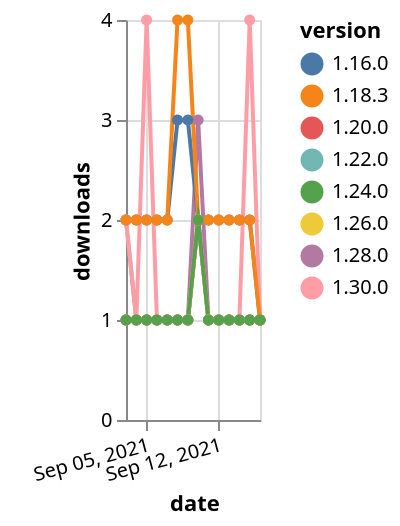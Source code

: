 {"$schema": "https://vega.github.io/schema/vega-lite/v5.json", "description": "A simple bar chart with embedded data.", "data": {"values": [{"date": "2021-09-03", "total": 200, "delta": 2, "version": "1.22.0"}, {"date": "2021-09-04", "total": 201, "delta": 1, "version": "1.22.0"}, {"date": "2021-09-05", "total": 202, "delta": 1, "version": "1.22.0"}, {"date": "2021-09-06", "total": 203, "delta": 1, "version": "1.22.0"}, {"date": "2021-09-07", "total": 204, "delta": 1, "version": "1.22.0"}, {"date": "2021-09-08", "total": 205, "delta": 1, "version": "1.22.0"}, {"date": "2021-09-09", "total": 206, "delta": 1, "version": "1.22.0"}, {"date": "2021-09-10", "total": 208, "delta": 2, "version": "1.22.0"}, {"date": "2021-09-11", "total": 209, "delta": 1, "version": "1.22.0"}, {"date": "2021-09-12", "total": 210, "delta": 1, "version": "1.22.0"}, {"date": "2021-09-13", "total": 211, "delta": 1, "version": "1.22.0"}, {"date": "2021-09-14", "total": 212, "delta": 1, "version": "1.22.0"}, {"date": "2021-09-15", "total": 213, "delta": 1, "version": "1.22.0"}, {"date": "2021-09-16", "total": 214, "delta": 1, "version": "1.22.0"}, {"date": "2021-09-03", "total": 191, "delta": 1, "version": "1.28.0"}, {"date": "2021-09-04", "total": 192, "delta": 1, "version": "1.28.0"}, {"date": "2021-09-05", "total": 193, "delta": 1, "version": "1.28.0"}, {"date": "2021-09-06", "total": 194, "delta": 1, "version": "1.28.0"}, {"date": "2021-09-07", "total": 195, "delta": 1, "version": "1.28.0"}, {"date": "2021-09-08", "total": 196, "delta": 1, "version": "1.28.0"}, {"date": "2021-09-09", "total": 197, "delta": 1, "version": "1.28.0"}, {"date": "2021-09-10", "total": 200, "delta": 3, "version": "1.28.0"}, {"date": "2021-09-11", "total": 201, "delta": 1, "version": "1.28.0"}, {"date": "2021-09-12", "total": 202, "delta": 1, "version": "1.28.0"}, {"date": "2021-09-13", "total": 203, "delta": 1, "version": "1.28.0"}, {"date": "2021-09-14", "total": 204, "delta": 1, "version": "1.28.0"}, {"date": "2021-09-15", "total": 205, "delta": 1, "version": "1.28.0"}, {"date": "2021-09-16", "total": 206, "delta": 1, "version": "1.28.0"}, {"date": "2021-09-03", "total": 164, "delta": 1, "version": "1.26.0"}, {"date": "2021-09-04", "total": 165, "delta": 1, "version": "1.26.0"}, {"date": "2021-09-05", "total": 166, "delta": 1, "version": "1.26.0"}, {"date": "2021-09-06", "total": 167, "delta": 1, "version": "1.26.0"}, {"date": "2021-09-07", "total": 168, "delta": 1, "version": "1.26.0"}, {"date": "2021-09-08", "total": 169, "delta": 1, "version": "1.26.0"}, {"date": "2021-09-09", "total": 170, "delta": 1, "version": "1.26.0"}, {"date": "2021-09-10", "total": 172, "delta": 2, "version": "1.26.0"}, {"date": "2021-09-11", "total": 173, "delta": 1, "version": "1.26.0"}, {"date": "2021-09-12", "total": 174, "delta": 1, "version": "1.26.0"}, {"date": "2021-09-13", "total": 175, "delta": 1, "version": "1.26.0"}, {"date": "2021-09-14", "total": 176, "delta": 1, "version": "1.26.0"}, {"date": "2021-09-15", "total": 177, "delta": 1, "version": "1.26.0"}, {"date": "2021-09-16", "total": 178, "delta": 1, "version": "1.26.0"}, {"date": "2021-09-03", "total": 249, "delta": 1, "version": "1.20.0"}, {"date": "2021-09-04", "total": 250, "delta": 1, "version": "1.20.0"}, {"date": "2021-09-05", "total": 251, "delta": 1, "version": "1.20.0"}, {"date": "2021-09-06", "total": 252, "delta": 1, "version": "1.20.0"}, {"date": "2021-09-07", "total": 253, "delta": 1, "version": "1.20.0"}, {"date": "2021-09-08", "total": 254, "delta": 1, "version": "1.20.0"}, {"date": "2021-09-09", "total": 255, "delta": 1, "version": "1.20.0"}, {"date": "2021-09-10", "total": 257, "delta": 2, "version": "1.20.0"}, {"date": "2021-09-11", "total": 258, "delta": 1, "version": "1.20.0"}, {"date": "2021-09-12", "total": 259, "delta": 1, "version": "1.20.0"}, {"date": "2021-09-13", "total": 260, "delta": 1, "version": "1.20.0"}, {"date": "2021-09-14", "total": 261, "delta": 1, "version": "1.20.0"}, {"date": "2021-09-15", "total": 262, "delta": 1, "version": "1.20.0"}, {"date": "2021-09-16", "total": 263, "delta": 1, "version": "1.20.0"}, {"date": "2021-09-03", "total": 2317, "delta": 2, "version": "1.16.0"}, {"date": "2021-09-04", "total": 2319, "delta": 2, "version": "1.16.0"}, {"date": "2021-09-05", "total": 2321, "delta": 2, "version": "1.16.0"}, {"date": "2021-09-06", "total": 2323, "delta": 2, "version": "1.16.0"}, {"date": "2021-09-07", "total": 2325, "delta": 2, "version": "1.16.0"}, {"date": "2021-09-08", "total": 2328, "delta": 3, "version": "1.16.0"}, {"date": "2021-09-09", "total": 2331, "delta": 3, "version": "1.16.0"}, {"date": "2021-09-10", "total": 2333, "delta": 2, "version": "1.16.0"}, {"date": "2021-09-11", "total": 2335, "delta": 2, "version": "1.16.0"}, {"date": "2021-09-12", "total": 2337, "delta": 2, "version": "1.16.0"}, {"date": "2021-09-13", "total": 2339, "delta": 2, "version": "1.16.0"}, {"date": "2021-09-14", "total": 2341, "delta": 2, "version": "1.16.0"}, {"date": "2021-09-15", "total": 2343, "delta": 2, "version": "1.16.0"}, {"date": "2021-09-16", "total": 2344, "delta": 1, "version": "1.16.0"}, {"date": "2021-09-03", "total": 125, "delta": 2, "version": "1.30.0"}, {"date": "2021-09-04", "total": 126, "delta": 1, "version": "1.30.0"}, {"date": "2021-09-05", "total": 130, "delta": 4, "version": "1.30.0"}, {"date": "2021-09-06", "total": 131, "delta": 1, "version": "1.30.0"}, {"date": "2021-09-07", "total": 132, "delta": 1, "version": "1.30.0"}, {"date": "2021-09-08", "total": 133, "delta": 1, "version": "1.30.0"}, {"date": "2021-09-09", "total": 134, "delta": 1, "version": "1.30.0"}, {"date": "2021-09-10", "total": 136, "delta": 2, "version": "1.30.0"}, {"date": "2021-09-11", "total": 137, "delta": 1, "version": "1.30.0"}, {"date": "2021-09-12", "total": 138, "delta": 1, "version": "1.30.0"}, {"date": "2021-09-13", "total": 139, "delta": 1, "version": "1.30.0"}, {"date": "2021-09-14", "total": 140, "delta": 1, "version": "1.30.0"}, {"date": "2021-09-15", "total": 144, "delta": 4, "version": "1.30.0"}, {"date": "2021-09-16", "total": 145, "delta": 1, "version": "1.30.0"}, {"date": "2021-09-03", "total": 2467, "delta": 2, "version": "1.18.3"}, {"date": "2021-09-04", "total": 2469, "delta": 2, "version": "1.18.3"}, {"date": "2021-09-05", "total": 2471, "delta": 2, "version": "1.18.3"}, {"date": "2021-09-06", "total": 2473, "delta": 2, "version": "1.18.3"}, {"date": "2021-09-07", "total": 2475, "delta": 2, "version": "1.18.3"}, {"date": "2021-09-08", "total": 2479, "delta": 4, "version": "1.18.3"}, {"date": "2021-09-09", "total": 2483, "delta": 4, "version": "1.18.3"}, {"date": "2021-09-10", "total": 2485, "delta": 2, "version": "1.18.3"}, {"date": "2021-09-11", "total": 2487, "delta": 2, "version": "1.18.3"}, {"date": "2021-09-12", "total": 2489, "delta": 2, "version": "1.18.3"}, {"date": "2021-09-13", "total": 2491, "delta": 2, "version": "1.18.3"}, {"date": "2021-09-14", "total": 2493, "delta": 2, "version": "1.18.3"}, {"date": "2021-09-15", "total": 2495, "delta": 2, "version": "1.18.3"}, {"date": "2021-09-16", "total": 2496, "delta": 1, "version": "1.18.3"}, {"date": "2021-09-03", "total": 192, "delta": 1, "version": "1.24.0"}, {"date": "2021-09-04", "total": 193, "delta": 1, "version": "1.24.0"}, {"date": "2021-09-05", "total": 194, "delta": 1, "version": "1.24.0"}, {"date": "2021-09-06", "total": 195, "delta": 1, "version": "1.24.0"}, {"date": "2021-09-07", "total": 196, "delta": 1, "version": "1.24.0"}, {"date": "2021-09-08", "total": 197, "delta": 1, "version": "1.24.0"}, {"date": "2021-09-09", "total": 198, "delta": 1, "version": "1.24.0"}, {"date": "2021-09-10", "total": 200, "delta": 2, "version": "1.24.0"}, {"date": "2021-09-11", "total": 201, "delta": 1, "version": "1.24.0"}, {"date": "2021-09-12", "total": 202, "delta": 1, "version": "1.24.0"}, {"date": "2021-09-13", "total": 203, "delta": 1, "version": "1.24.0"}, {"date": "2021-09-14", "total": 204, "delta": 1, "version": "1.24.0"}, {"date": "2021-09-15", "total": 205, "delta": 1, "version": "1.24.0"}, {"date": "2021-09-16", "total": 206, "delta": 1, "version": "1.24.0"}]}, "width": "container", "mark": {"type": "line", "point": {"filled": true}}, "encoding": {"x": {"field": "date", "type": "temporal", "timeUnit": "yearmonthdate", "title": "date", "axis": {"labelAngle": -15}}, "y": {"field": "delta", "type": "quantitative", "title": "downloads"}, "color": {"field": "version", "type": "nominal"}, "tooltip": {"field": "delta"}}}